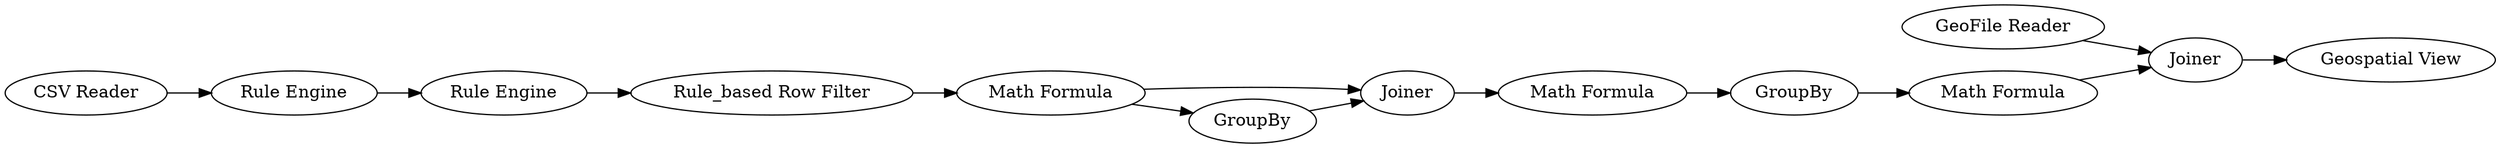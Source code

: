 digraph {
	12 -> 13
	7 -> 8
	4 -> 5
	1 -> 2
	8 -> 9
	3 -> 4
	5 -> 6
	11 -> 12
	9 -> 10
	2 -> 3
	6 -> 7
	10 -> 12
	5 -> 7
	5 [label="Math Formula"]
	13 [label="Geospatial View"]
	1 [label="CSV Reader"]
	7 [label=Joiner]
	9 [label=GroupBy]
	11 [label="GeoFile Reader"]
	4 [label="Rule_based Row Filter"]
	6 [label=GroupBy]
	8 [label="Math Formula"]
	12 [label=Joiner]
	3 [label="Rule Engine"]
	2 [label="Rule Engine"]
	10 [label="Math Formula"]
	rankdir=LR
}

